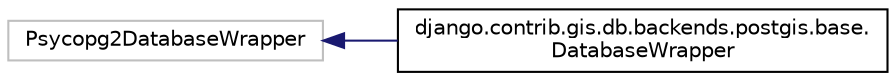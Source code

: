 digraph "Graphical Class Hierarchy"
{
 // LATEX_PDF_SIZE
  edge [fontname="Helvetica",fontsize="10",labelfontname="Helvetica",labelfontsize="10"];
  node [fontname="Helvetica",fontsize="10",shape=record];
  rankdir="LR";
  Node3890 [label="Psycopg2DatabaseWrapper",height=0.2,width=0.4,color="grey75", fillcolor="white", style="filled",tooltip=" "];
  Node3890 -> Node0 [dir="back",color="midnightblue",fontsize="10",style="solid",fontname="Helvetica"];
  Node0 [label="django.contrib.gis.db.backends.postgis.base.\lDatabaseWrapper",height=0.2,width=0.4,color="black", fillcolor="white", style="filled",URL="$d6/da0/classdjango_1_1contrib_1_1gis_1_1db_1_1backends_1_1postgis_1_1base_1_1_database_wrapper.html",tooltip=" "];
}
